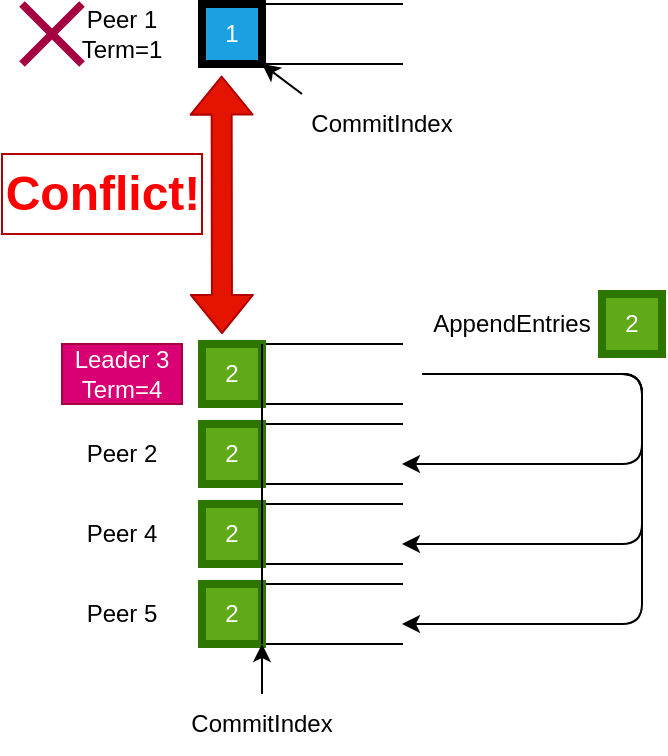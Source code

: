 <mxfile>
    <diagram id="H7EFHF1nxleKR9IM8AlI" name="Page-1">
        <mxGraphModel dx="666" dy="460" grid="1" gridSize="10" guides="1" tooltips="1" connect="1" arrows="1" fold="1" page="1" pageScale="1" pageWidth="827" pageHeight="1169" math="0" shadow="0">
            <root>
                <mxCell id="0"/>
                <mxCell id="1" parent="0"/>
                <mxCell id="2" value="" style="shape=partialRectangle;whiteSpace=wrap;html=1;bottom=1;right=1;left=1;top=0;fillColor=none;routingCenterX=-0.5;rotation=90;" vertex="1" parent="1">
                    <mxGeometry x="155" y="10" width="30" height="100" as="geometry"/>
                </mxCell>
                <mxCell id="3" value="" style="shape=partialRectangle;whiteSpace=wrap;html=1;bottom=1;right=1;left=1;top=0;fillColor=none;routingCenterX=-0.5;rotation=90;" vertex="1" parent="1">
                    <mxGeometry x="155" y="220" width="30" height="100" as="geometry"/>
                </mxCell>
                <mxCell id="4" value="" style="shape=partialRectangle;whiteSpace=wrap;html=1;bottom=1;right=1;left=1;top=0;fillColor=none;routingCenterX=-0.5;rotation=90;" vertex="1" parent="1">
                    <mxGeometry x="155" y="180" width="30" height="100" as="geometry"/>
                </mxCell>
                <mxCell id="5" value="" style="shape=partialRectangle;whiteSpace=wrap;html=1;bottom=1;right=1;left=1;top=0;fillColor=none;routingCenterX=-0.5;rotation=90;" vertex="1" parent="1">
                    <mxGeometry x="155" y="260" width="30" height="100" as="geometry"/>
                </mxCell>
                <mxCell id="6" value="" style="shape=partialRectangle;whiteSpace=wrap;html=1;bottom=1;right=1;left=1;top=0;fillColor=none;routingCenterX=-0.5;rotation=90;" vertex="1" parent="1">
                    <mxGeometry x="155" y="300" width="30" height="100" as="geometry"/>
                </mxCell>
                <mxCell id="7" value="Peer 1&lt;br&gt;Term=1" style="text;html=1;align=center;verticalAlign=middle;whiteSpace=wrap;rounded=0;" vertex="1" parent="1">
                    <mxGeometry x="50" y="45" width="60" height="30" as="geometry"/>
                </mxCell>
                <mxCell id="8" value="Peer 2" style="text;html=1;strokeColor=none;fillColor=none;align=center;verticalAlign=middle;whiteSpace=wrap;rounded=0;" vertex="1" parent="1">
                    <mxGeometry x="50" y="255" width="60" height="30" as="geometry"/>
                </mxCell>
                <mxCell id="9" value="Leader 3&lt;br&gt;Term=4" style="text;html=1;align=center;verticalAlign=middle;whiteSpace=wrap;rounded=0;fillColor=#d80073;fontColor=#ffffff;strokeColor=#A50040;" vertex="1" parent="1">
                    <mxGeometry x="50" y="215" width="60" height="30" as="geometry"/>
                </mxCell>
                <mxCell id="10" value="Peer 4" style="text;html=1;align=center;verticalAlign=middle;whiteSpace=wrap;rounded=0;" vertex="1" parent="1">
                    <mxGeometry x="50" y="295" width="60" height="30" as="geometry"/>
                </mxCell>
                <mxCell id="11" value="Peer 5" style="text;html=1;strokeColor=none;fillColor=none;align=center;verticalAlign=middle;whiteSpace=wrap;rounded=0;" vertex="1" parent="1">
                    <mxGeometry x="50" y="335" width="60" height="30" as="geometry"/>
                </mxCell>
                <mxCell id="12" value="1" style="rounded=0;whiteSpace=wrap;html=1;fillColor=#1ba1e2;fontColor=#ffffff;strokeColor=#000000;strokeWidth=4;" vertex="1" parent="1">
                    <mxGeometry x="120" y="45" width="30" height="30" as="geometry"/>
                </mxCell>
                <mxCell id="13" value="1" style="rounded=0;whiteSpace=wrap;html=1;fillColor=#1ba1e2;fontColor=#ffffff;strokeColor=#000000;strokeWidth=4;" vertex="1" parent="1">
                    <mxGeometry x="120" y="335" width="30" height="30" as="geometry"/>
                </mxCell>
                <mxCell id="14" value="" style="group" vertex="1" connectable="0" parent="1">
                    <mxGeometry x="30" y="45" width="30" height="30" as="geometry"/>
                </mxCell>
                <mxCell id="15" value="" style="endArrow=none;html=1;strokeWidth=4;fillColor=#d80073;strokeColor=#A50040;" edge="1" parent="14">
                    <mxGeometry width="50" height="50" relative="1" as="geometry">
                        <mxPoint y="30" as="sourcePoint"/>
                        <mxPoint x="30" as="targetPoint"/>
                    </mxGeometry>
                </mxCell>
                <mxCell id="16" value="" style="endArrow=none;html=1;strokeWidth=4;fillColor=#d80073;strokeColor=#A50040;" edge="1" parent="14">
                    <mxGeometry width="50" height="50" relative="1" as="geometry">
                        <mxPoint x="30" y="30" as="sourcePoint"/>
                        <mxPoint as="targetPoint"/>
                    </mxGeometry>
                </mxCell>
                <mxCell id="17" value="2" style="rounded=0;whiteSpace=wrap;html=1;fillColor=#60a917;fontColor=#ffffff;strokeColor=#2D7600;strokeWidth=4;" vertex="1" parent="1">
                    <mxGeometry x="120" y="215" width="30" height="30" as="geometry"/>
                </mxCell>
                <mxCell id="21" value="1" style="rounded=0;whiteSpace=wrap;html=1;fillColor=#1ba1e2;fontColor=#ffffff;strokeColor=#000000;strokeWidth=4;" vertex="1" parent="1">
                    <mxGeometry x="120" y="295" width="30" height="30" as="geometry"/>
                </mxCell>
                <mxCell id="22" value="" style="edgeStyle=elbowEdgeStyle;elbow=horizontal;endArrow=classic;html=1;entryX=0.5;entryY=0;entryDx=0;entryDy=0;" edge="1" parent="1">
                    <mxGeometry width="50" height="50" relative="1" as="geometry">
                        <mxPoint x="230" y="230" as="sourcePoint"/>
                        <mxPoint x="220" y="275" as="targetPoint"/>
                        <Array as="points">
                            <mxPoint x="340" y="260"/>
                        </Array>
                    </mxGeometry>
                </mxCell>
                <mxCell id="23" value="" style="edgeStyle=elbowEdgeStyle;elbow=horizontal;endArrow=classic;html=1;entryX=0.5;entryY=0;entryDx=0;entryDy=0;" edge="1" parent="1">
                    <mxGeometry width="50" height="50" relative="1" as="geometry">
                        <mxPoint x="230" y="230" as="sourcePoint"/>
                        <mxPoint x="220" y="315" as="targetPoint"/>
                        <Array as="points">
                            <mxPoint x="340" y="270"/>
                        </Array>
                    </mxGeometry>
                </mxCell>
                <mxCell id="24" value="" style="edgeStyle=elbowEdgeStyle;elbow=horizontal;endArrow=classic;html=1;entryX=0.5;entryY=0;entryDx=0;entryDy=0;" edge="1" parent="1">
                    <mxGeometry width="50" height="50" relative="1" as="geometry">
                        <mxPoint x="230" y="230" as="sourcePoint"/>
                        <mxPoint x="220" y="355" as="targetPoint"/>
                        <Array as="points">
                            <mxPoint x="340" y="290"/>
                        </Array>
                    </mxGeometry>
                </mxCell>
                <mxCell id="26" value="AppendEntries" style="text;html=1;strokeColor=none;fillColor=none;align=center;verticalAlign=middle;whiteSpace=wrap;rounded=0;" vertex="1" parent="1">
                    <mxGeometry x="210" y="190" width="130" height="30" as="geometry"/>
                </mxCell>
                <mxCell id="34" value="2" style="rounded=0;whiteSpace=wrap;html=1;fillColor=#60a917;fontColor=#ffffff;strokeColor=#2D7600;strokeWidth=4;" vertex="1" parent="1">
                    <mxGeometry x="320" y="190" width="30" height="30" as="geometry"/>
                </mxCell>
                <mxCell id="35" value="2" style="rounded=0;whiteSpace=wrap;html=1;fillColor=#60a917;fontColor=#ffffff;strokeColor=#2D7600;strokeWidth=4;" vertex="1" parent="1">
                    <mxGeometry x="120" y="255" width="30" height="30" as="geometry"/>
                </mxCell>
                <mxCell id="36" value="2" style="rounded=0;whiteSpace=wrap;html=1;fillColor=#60a917;fontColor=#ffffff;strokeColor=#2D7600;strokeWidth=4;" vertex="1" parent="1">
                    <mxGeometry x="120" y="295" width="30" height="30" as="geometry"/>
                </mxCell>
                <mxCell id="37" value="2" style="rounded=0;whiteSpace=wrap;html=1;fillColor=#60a917;fontColor=#ffffff;strokeColor=#2D7600;strokeWidth=4;" vertex="1" parent="1">
                    <mxGeometry x="120" y="335" width="30" height="30" as="geometry"/>
                </mxCell>
                <mxCell id="38" value="CommitIndex" style="text;html=1;strokeColor=none;fillColor=none;align=center;verticalAlign=middle;whiteSpace=wrap;rounded=0;" vertex="1" parent="1">
                    <mxGeometry x="110" y="390" width="80" height="30" as="geometry"/>
                </mxCell>
                <mxCell id="39" value="" style="endArrow=classic;html=1;entryX=1;entryY=1;entryDx=0;entryDy=0;" edge="1" parent="1" source="38" target="37">
                    <mxGeometry width="50" height="50" relative="1" as="geometry">
                        <mxPoint x="125" y="620" as="sourcePoint"/>
                        <mxPoint x="145" y="455" as="targetPoint"/>
                    </mxGeometry>
                </mxCell>
                <mxCell id="40" value="" style="endArrow=none;html=1;entryX=1;entryY=0;entryDx=0;entryDy=0;exitX=1;exitY=1;exitDx=0;exitDy=0;" edge="1" parent="1" source="37" target="17">
                    <mxGeometry width="50" height="50" relative="1" as="geometry">
                        <mxPoint x="320" y="260" as="sourcePoint"/>
                        <mxPoint x="370" y="210" as="targetPoint"/>
                    </mxGeometry>
                </mxCell>
                <mxCell id="43" style="edgeStyle=none;html=1;exitX=0;exitY=0;exitDx=0;exitDy=0;entryX=1;entryY=1;entryDx=0;entryDy=0;" edge="1" parent="1" source="41" target="12">
                    <mxGeometry relative="1" as="geometry"/>
                </mxCell>
                <mxCell id="41" value="CommitIndex" style="text;html=1;strokeColor=none;fillColor=none;align=center;verticalAlign=middle;whiteSpace=wrap;rounded=0;" vertex="1" parent="1">
                    <mxGeometry x="170" y="90" width="80" height="30" as="geometry"/>
                </mxCell>
                <mxCell id="44" value="" style="shape=flexArrow;endArrow=classic;startArrow=classic;html=1;entryX=1.193;entryY=0.902;entryDx=0;entryDy=0;entryPerimeter=0;fillColor=#e51400;strokeColor=#B20000;" edge="1" parent="1" target="2">
                    <mxGeometry width="100" height="100" relative="1" as="geometry">
                        <mxPoint x="130" y="210" as="sourcePoint"/>
                        <mxPoint x="140" y="90" as="targetPoint"/>
                    </mxGeometry>
                </mxCell>
                <mxCell id="45" value="Conflict!" style="text;strokeColor=#B20000;fillColor=none;html=1;fontSize=24;fontStyle=1;verticalAlign=middle;align=center;fontColor=#FF0000;" vertex="1" parent="1">
                    <mxGeometry x="20" y="120" width="100" height="40" as="geometry"/>
                </mxCell>
            </root>
        </mxGraphModel>
    </diagram>
</mxfile>